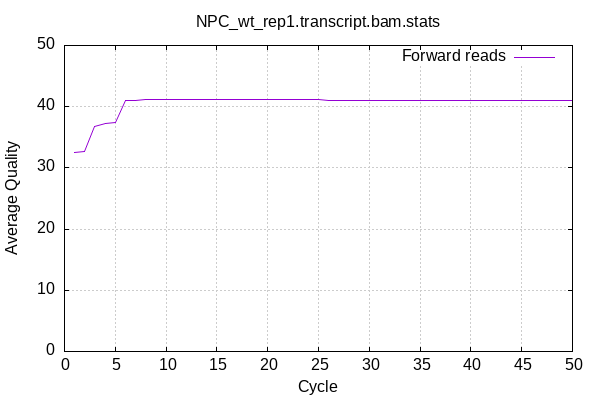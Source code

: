 
            set terminal png size 600,400 truecolor
            set output "NPC_wt_rep1.transcript_stats/quals.png"
            set grid xtics ytics y2tics back lc rgb "#cccccc"
            set ylabel "Average Quality"
            set xlabel "Cycle"
            set yrange [0:50]
            set title "NPC_wt_rep1.transcript.bam.stats" noenhanced
            plot '-' using 1:2 with lines title 'Forward reads' 
        1	32.47
2	32.66
3	36.79
4	37.26
5	37.44
6	40.98
7	41.06
8	41.15
9	41.16
10	41.17
11	41.19
12	41.18
13	41.16
14	41.17
15	41.16
16	41.16
17	41.11
18	41.14
19	41.14
20	41.13
21	41.13
22	41.12
23	41.11
24	41.12
25	41.12
26	41.07
27	41.07
28	41.07
29	41.05
30	41.04
31	41.05
32	41.05
33	41.05
34	41.06
35	41.05
36	41.06
37	41.06
38	41.06
39	41.05
40	41.05
41	41.04
42	41.04
43	41.03
44	41.04
45	41.04
46	41.03
47	41.03
48	40.99
49	41.01
50	41.02
end
